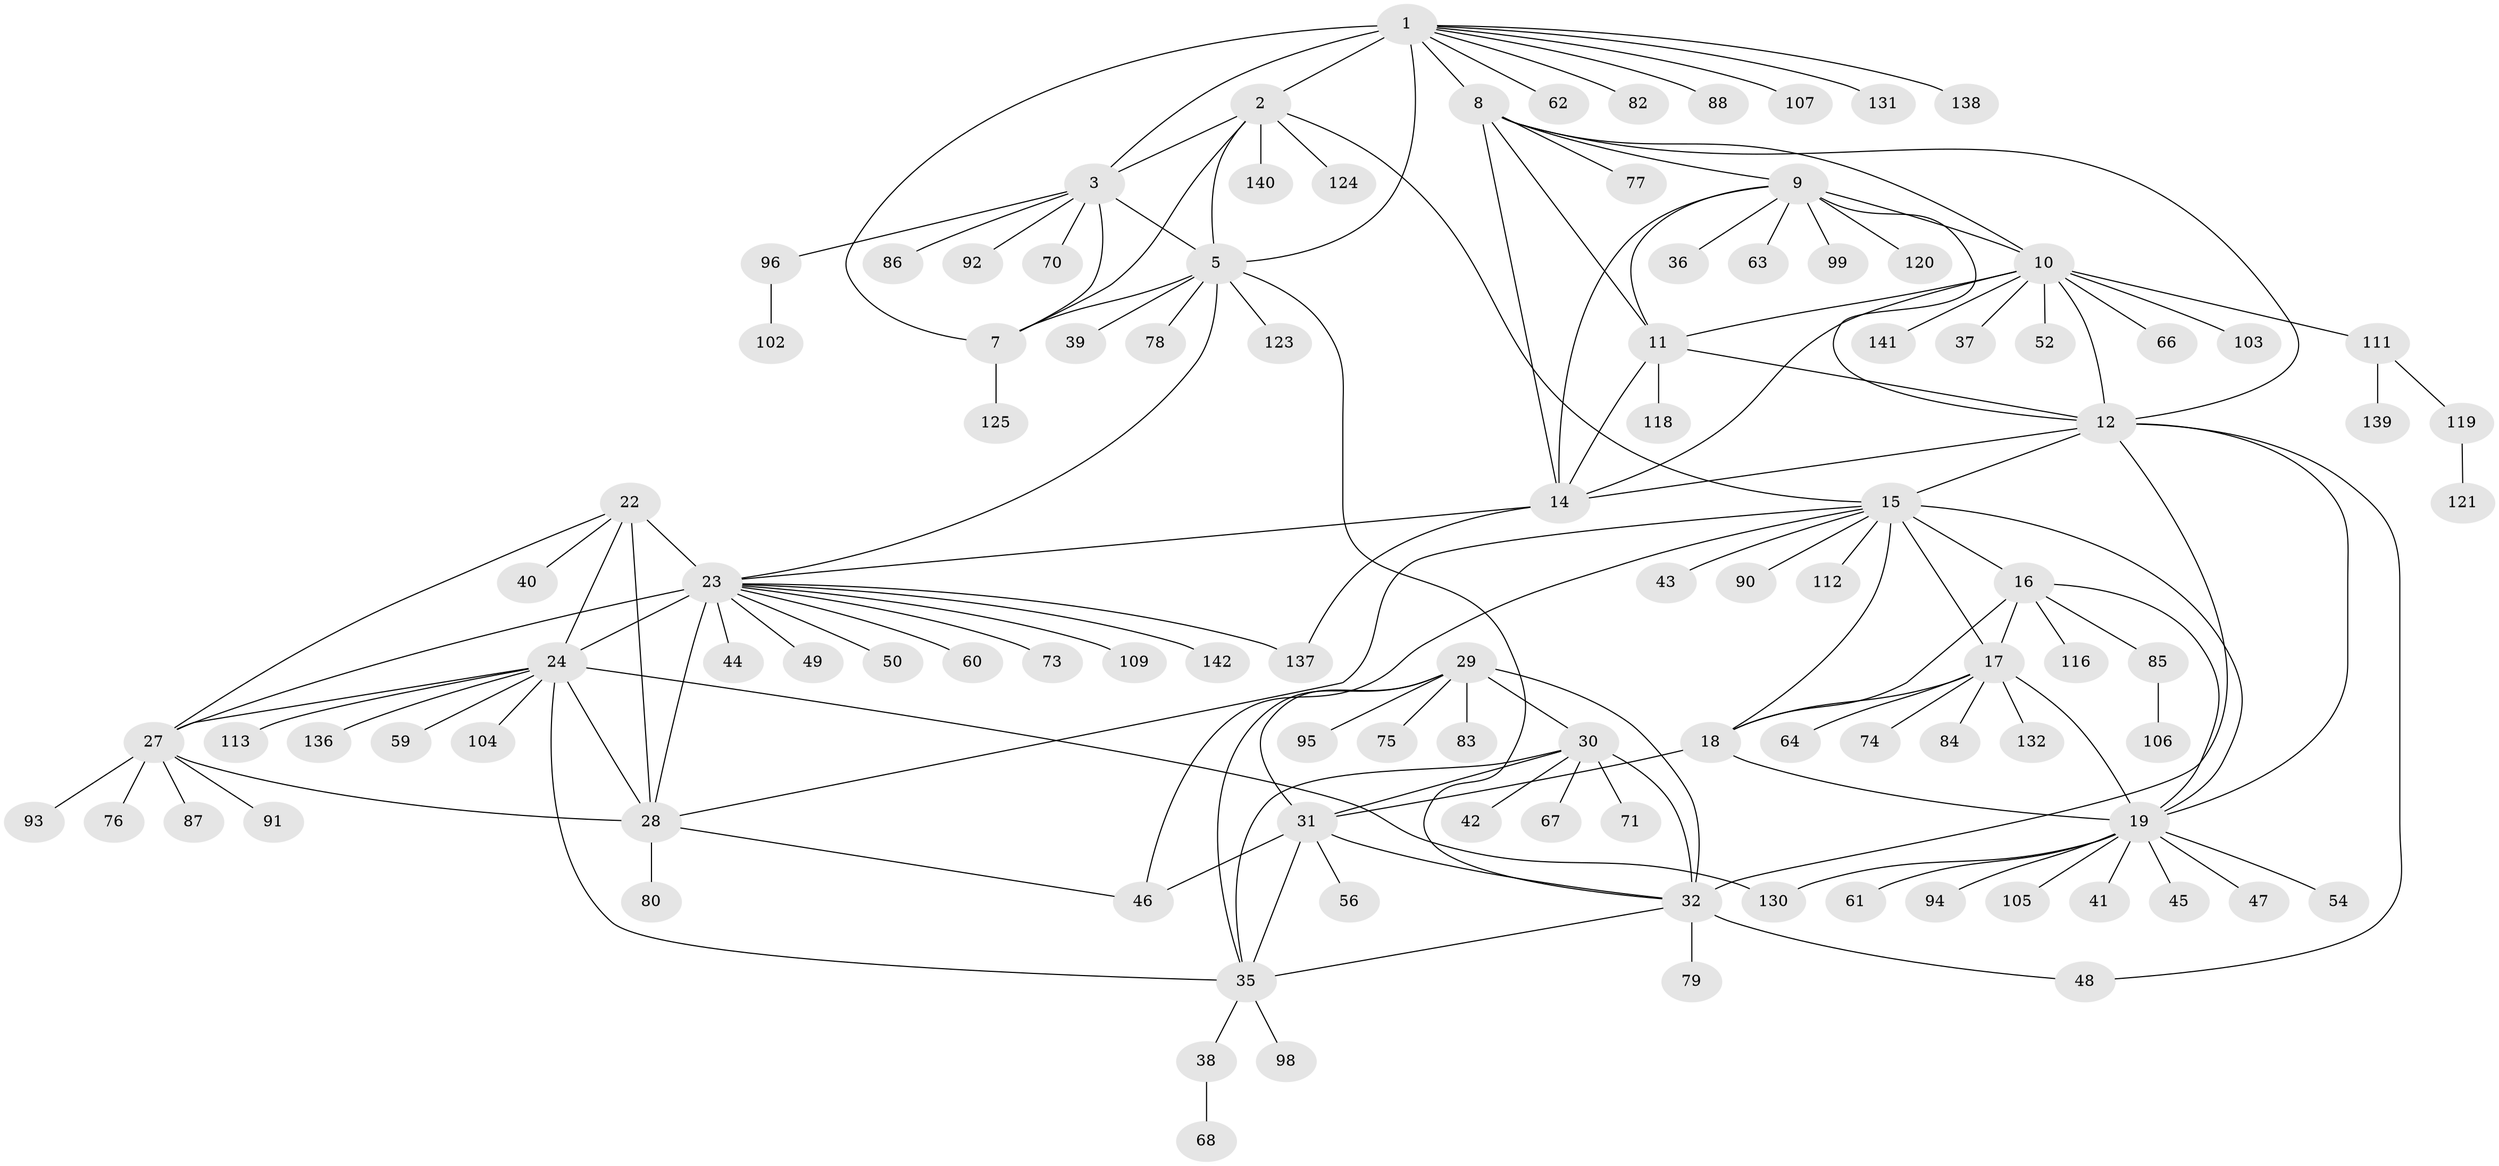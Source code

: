 // Generated by graph-tools (version 1.1) at 2025/52/02/27/25 19:52:15]
// undirected, 107 vertices, 152 edges
graph export_dot {
graph [start="1"]
  node [color=gray90,style=filled];
  1 [super="+4"];
  2 [super="+134"];
  3 [super="+69"];
  5 [super="+6"];
  7;
  8;
  9 [super="+127"];
  10 [super="+13"];
  11 [super="+129"];
  12 [super="+97"];
  14 [super="+72"];
  15 [super="+115"];
  16 [super="+114"];
  17 [super="+20"];
  18 [super="+55"];
  19 [super="+21"];
  22 [super="+26"];
  23 [super="+25"];
  24 [super="+65"];
  27 [super="+57"];
  28 [super="+53"];
  29 [super="+33"];
  30 [super="+34"];
  31 [super="+117"];
  32 [super="+100"];
  35 [super="+101"];
  36 [super="+89"];
  37;
  38 [super="+51"];
  39;
  40 [super="+110"];
  41;
  42;
  43;
  44;
  45;
  46;
  47 [super="+108"];
  48 [super="+58"];
  49;
  50;
  52;
  54 [super="+126"];
  56;
  59;
  60;
  61;
  62;
  63;
  64;
  66;
  67;
  68;
  70;
  71;
  73 [super="+81"];
  74;
  75;
  76;
  77;
  78;
  79;
  80;
  82;
  83;
  84;
  85;
  86;
  87;
  88;
  90;
  91;
  92 [super="+128"];
  93 [super="+133"];
  94;
  95;
  96;
  98;
  99;
  102;
  103;
  104;
  105;
  106;
  107;
  109 [super="+122"];
  111;
  112;
  113;
  116;
  118;
  119;
  120;
  121;
  123;
  124;
  125;
  130 [super="+135"];
  131;
  132;
  136;
  137;
  138;
  139;
  140;
  141;
  142;
  1 -- 2 [weight=2];
  1 -- 3 [weight=2];
  1 -- 5 [weight=4];
  1 -- 7 [weight=2];
  1 -- 8;
  1 -- 131;
  1 -- 138;
  1 -- 107;
  1 -- 82;
  1 -- 88;
  1 -- 62;
  2 -- 3;
  2 -- 5 [weight=2];
  2 -- 7;
  2 -- 15;
  2 -- 124;
  2 -- 140;
  3 -- 5 [weight=2];
  3 -- 7;
  3 -- 70;
  3 -- 86;
  3 -- 92;
  3 -- 96;
  5 -- 7 [weight=2];
  5 -- 32;
  5 -- 39;
  5 -- 78;
  5 -- 23;
  5 -- 123;
  7 -- 125;
  8 -- 9;
  8 -- 10 [weight=2];
  8 -- 11;
  8 -- 12;
  8 -- 14;
  8 -- 77;
  9 -- 10 [weight=2];
  9 -- 11;
  9 -- 12;
  9 -- 14;
  9 -- 36;
  9 -- 63;
  9 -- 99;
  9 -- 120;
  10 -- 11 [weight=2];
  10 -- 12 [weight=2];
  10 -- 14 [weight=2];
  10 -- 103;
  10 -- 111;
  10 -- 141;
  10 -- 66;
  10 -- 37;
  10 -- 52;
  11 -- 12;
  11 -- 14;
  11 -- 118;
  12 -- 14;
  12 -- 19;
  12 -- 32;
  12 -- 48;
  12 -- 15;
  14 -- 23;
  14 -- 137;
  15 -- 16;
  15 -- 17 [weight=2];
  15 -- 18;
  15 -- 19 [weight=2];
  15 -- 28;
  15 -- 43;
  15 -- 46;
  15 -- 90;
  15 -- 112;
  16 -- 17 [weight=2];
  16 -- 18;
  16 -- 19 [weight=2];
  16 -- 85;
  16 -- 116;
  17 -- 18 [weight=2];
  17 -- 19 [weight=4];
  17 -- 64;
  17 -- 84;
  17 -- 132;
  17 -- 74;
  18 -- 19 [weight=2];
  18 -- 31;
  19 -- 54;
  19 -- 94;
  19 -- 130;
  19 -- 41;
  19 -- 105;
  19 -- 45;
  19 -- 47;
  19 -- 61;
  22 -- 23 [weight=4];
  22 -- 24 [weight=2];
  22 -- 27 [weight=2];
  22 -- 28 [weight=2];
  22 -- 40;
  23 -- 24 [weight=2];
  23 -- 27 [weight=2];
  23 -- 28 [weight=2];
  23 -- 44;
  23 -- 49;
  23 -- 60;
  23 -- 73;
  23 -- 109;
  23 -- 137;
  23 -- 142;
  23 -- 50;
  24 -- 27;
  24 -- 28;
  24 -- 35;
  24 -- 59;
  24 -- 104;
  24 -- 113;
  24 -- 130;
  24 -- 136;
  27 -- 28;
  27 -- 76;
  27 -- 87;
  27 -- 91;
  27 -- 93;
  28 -- 80;
  28 -- 46;
  29 -- 30 [weight=4];
  29 -- 31 [weight=2];
  29 -- 32 [weight=2];
  29 -- 35 [weight=2];
  29 -- 95;
  29 -- 83;
  29 -- 75;
  30 -- 31 [weight=2];
  30 -- 32 [weight=2];
  30 -- 35 [weight=2];
  30 -- 71;
  30 -- 67;
  30 -- 42;
  31 -- 32;
  31 -- 35;
  31 -- 46;
  31 -- 56;
  32 -- 35;
  32 -- 48;
  32 -- 79;
  35 -- 38;
  35 -- 98;
  38 -- 68;
  85 -- 106;
  96 -- 102;
  111 -- 119;
  111 -- 139;
  119 -- 121;
}
